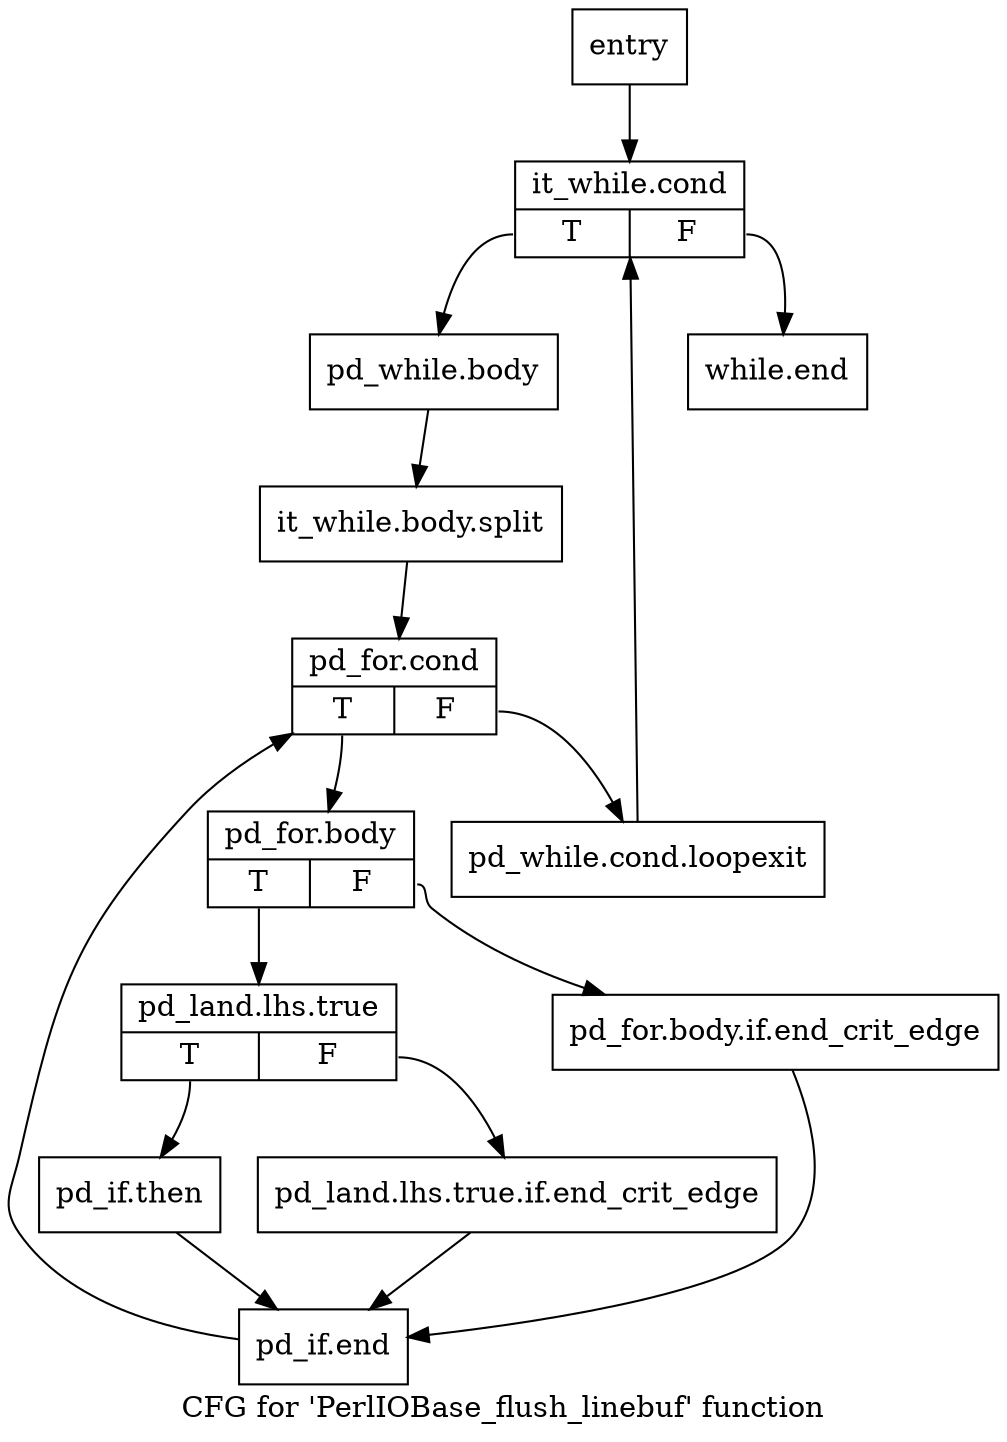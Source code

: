 digraph "CFG for 'PerlIOBase_flush_linebuf' function" {
	label="CFG for 'PerlIOBase_flush_linebuf' function";

	Node0x2c5eb40 [shape=record,label="{entry}"];
	Node0x2c5eb40 -> Node0x2c5ebe0;
	Node0x2c5eb90 [shape=record,label="{pd_while.cond.loopexit}"];
	Node0x2c5eb90 -> Node0x2c5ebe0;
	Node0x2c5ebe0 [shape=record,label="{it_while.cond|{<s0>T|<s1>F}}"];
	Node0x2c5ebe0:s0 -> Node0x2c5ec30;
	Node0x2c5ebe0:s1 -> Node0x2c5eeb0;
	Node0x2c5ec30 [shape=record,label="{pd_while.body}"];
	Node0x2c5ec30 -> Node0x5c368d0;
	Node0x5c368d0 [shape=record,label="{it_while.body.split}"];
	Node0x5c368d0 -> Node0x2c5ec80;
	Node0x2c5ec80 [shape=record,label="{pd_for.cond|{<s0>T|<s1>F}}"];
	Node0x2c5ec80:s0 -> Node0x2c5ecd0;
	Node0x2c5ec80:s1 -> Node0x2c5eb90;
	Node0x2c5ecd0 [shape=record,label="{pd_for.body|{<s0>T|<s1>F}}"];
	Node0x2c5ecd0:s0 -> Node0x2c5ed70;
	Node0x2c5ecd0:s1 -> Node0x2c5ed20;
	Node0x2c5ed20 [shape=record,label="{pd_for.body.if.end_crit_edge}"];
	Node0x2c5ed20 -> Node0x2c5ee60;
	Node0x2c5ed70 [shape=record,label="{pd_land.lhs.true|{<s0>T|<s1>F}}"];
	Node0x2c5ed70:s0 -> Node0x2c5ee10;
	Node0x2c5ed70:s1 -> Node0x2c5edc0;
	Node0x2c5edc0 [shape=record,label="{pd_land.lhs.true.if.end_crit_edge}"];
	Node0x2c5edc0 -> Node0x2c5ee60;
	Node0x2c5ee10 [shape=record,label="{pd_if.then}"];
	Node0x2c5ee10 -> Node0x2c5ee60;
	Node0x2c5ee60 [shape=record,label="{pd_if.end}"];
	Node0x2c5ee60 -> Node0x2c5ec80;
	Node0x2c5eeb0 [shape=record,label="{while.end}"];
}
